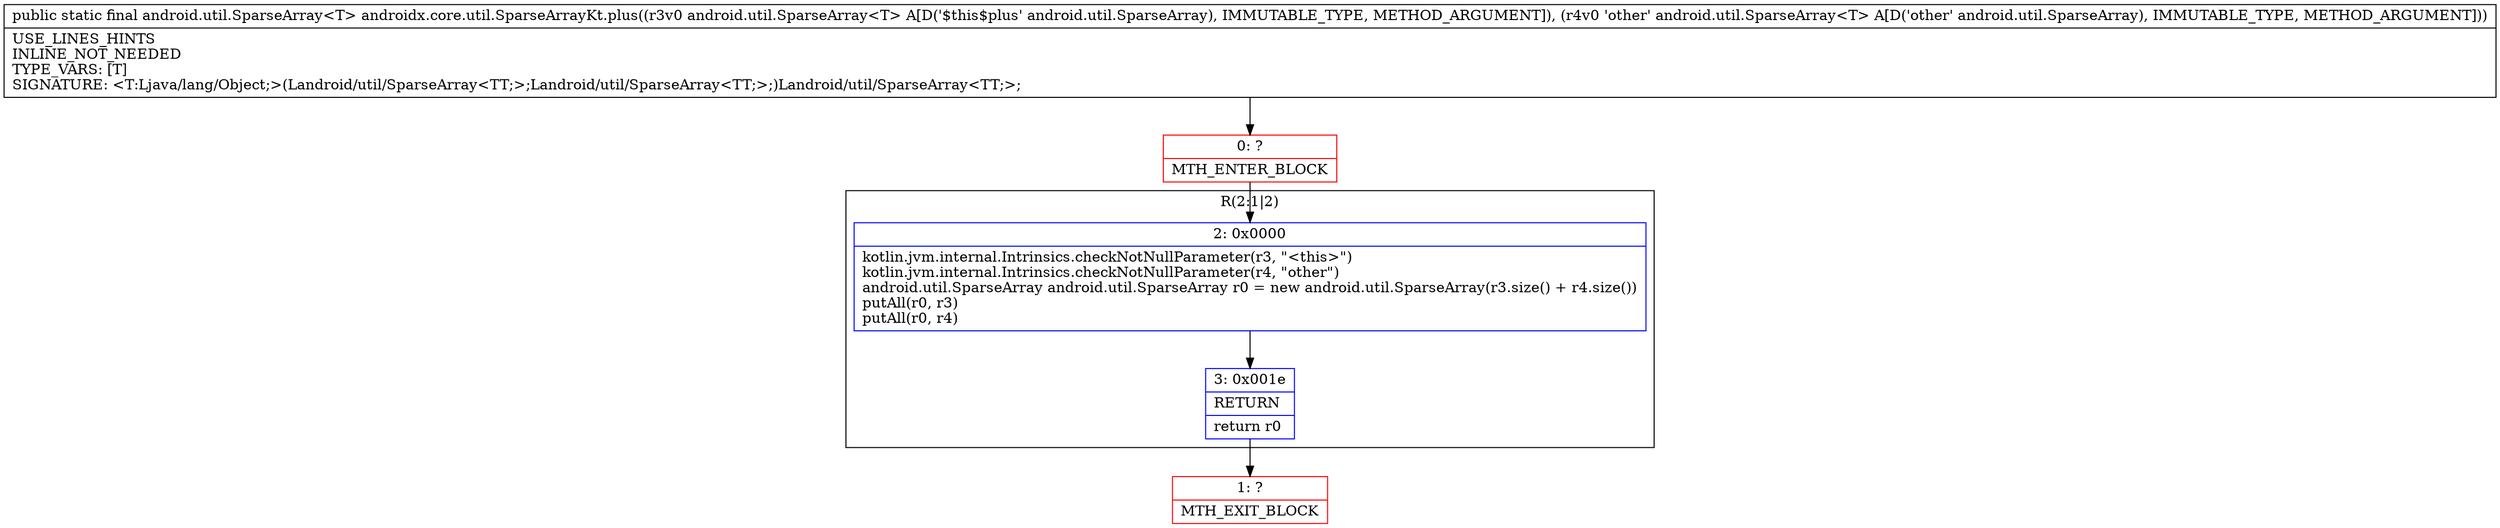 digraph "CFG forandroidx.core.util.SparseArrayKt.plus(Landroid\/util\/SparseArray;Landroid\/util\/SparseArray;)Landroid\/util\/SparseArray;" {
subgraph cluster_Region_448670413 {
label = "R(2:1|2)";
node [shape=record,color=blue];
Node_2 [shape=record,label="{2\:\ 0x0000|kotlin.jvm.internal.Intrinsics.checkNotNullParameter(r3, \"\<this\>\")\lkotlin.jvm.internal.Intrinsics.checkNotNullParameter(r4, \"other\")\landroid.util.SparseArray android.util.SparseArray r0 = new android.util.SparseArray(r3.size() + r4.size())\lputAll(r0, r3)\lputAll(r0, r4)\l}"];
Node_3 [shape=record,label="{3\:\ 0x001e|RETURN\l|return r0\l}"];
}
Node_0 [shape=record,color=red,label="{0\:\ ?|MTH_ENTER_BLOCK\l}"];
Node_1 [shape=record,color=red,label="{1\:\ ?|MTH_EXIT_BLOCK\l}"];
MethodNode[shape=record,label="{public static final android.util.SparseArray\<T\> androidx.core.util.SparseArrayKt.plus((r3v0 android.util.SparseArray\<T\> A[D('$this$plus' android.util.SparseArray), IMMUTABLE_TYPE, METHOD_ARGUMENT]), (r4v0 'other' android.util.SparseArray\<T\> A[D('other' android.util.SparseArray), IMMUTABLE_TYPE, METHOD_ARGUMENT]))  | USE_LINES_HINTS\lINLINE_NOT_NEEDED\lTYPE_VARS: [T]\lSIGNATURE: \<T:Ljava\/lang\/Object;\>(Landroid\/util\/SparseArray\<TT;\>;Landroid\/util\/SparseArray\<TT;\>;)Landroid\/util\/SparseArray\<TT;\>;\l}"];
MethodNode -> Node_0;Node_2 -> Node_3;
Node_3 -> Node_1;
Node_0 -> Node_2;
}

